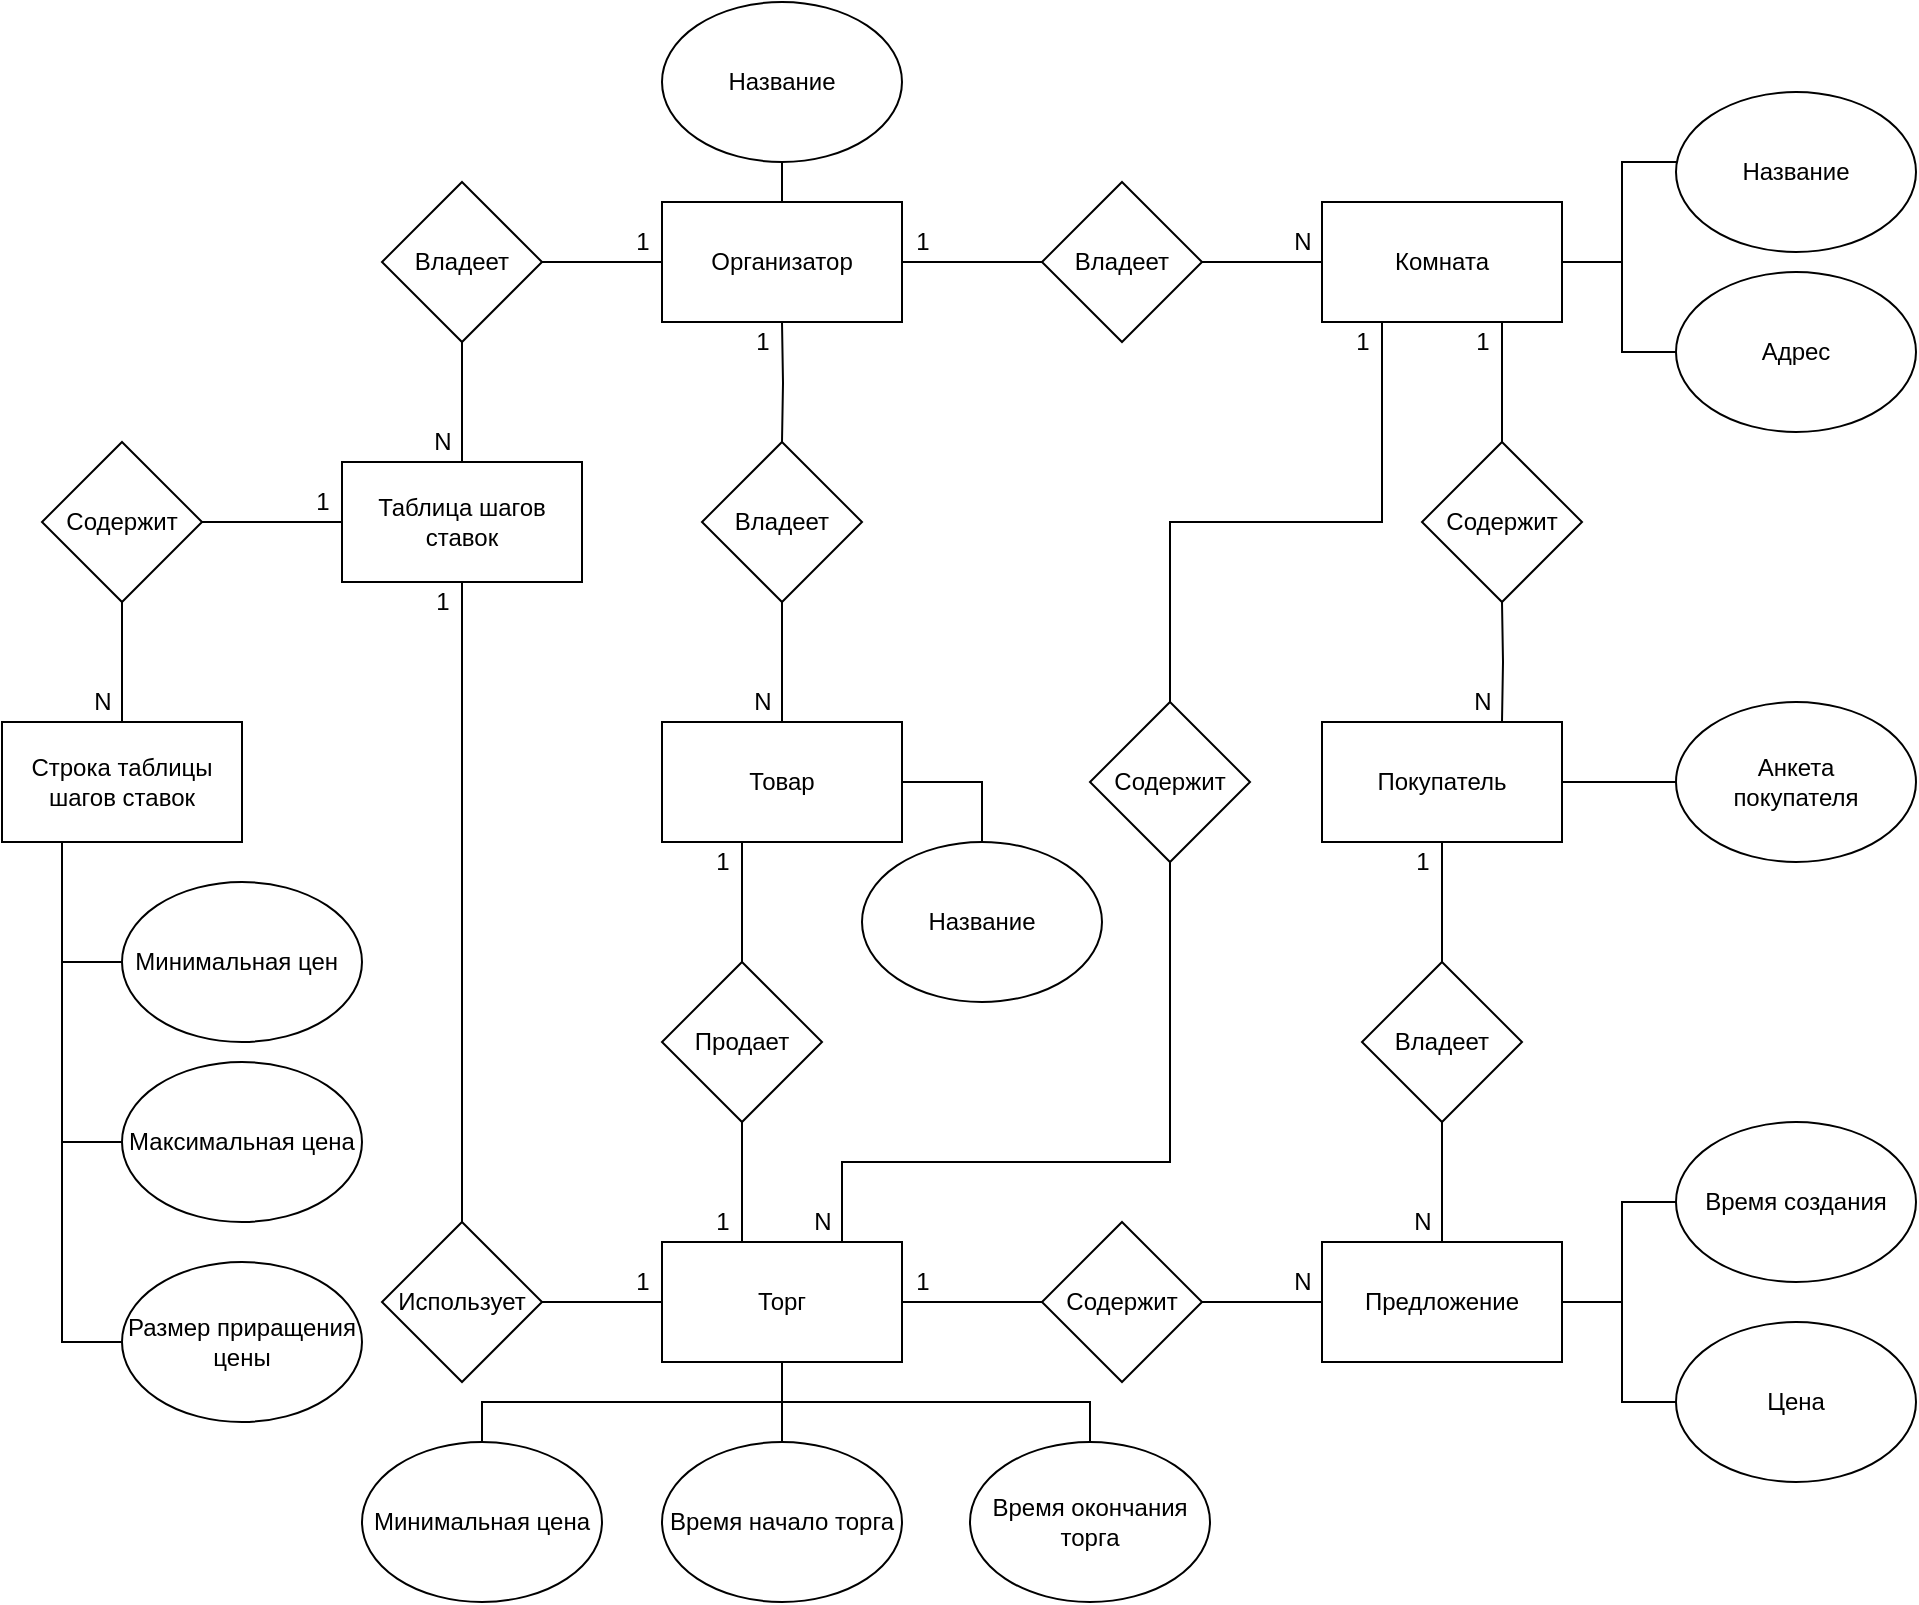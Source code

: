<mxfile version="17.4.0" type="device"><diagram id="Fdl7dnhCFp308bUYp41F" name="Page-1"><mxGraphModel dx="2389" dy="1016" grid="1" gridSize="10" guides="1" tooltips="1" connect="1" arrows="1" fold="1" page="1" pageScale="1" pageWidth="827" pageHeight="1169" math="0" shadow="0"><root><mxCell id="0"/><mxCell id="1" parent="0"/><mxCell id="Uk1p7f-kKm0Apz6JYlS9-4" style="edgeStyle=orthogonalEdgeStyle;rounded=0;orthogonalLoop=1;jettySize=auto;html=1;entryX=0;entryY=0.5;entryDx=0;entryDy=0;endArrow=none;endFill=0;" parent="1" source="Uk1p7f-kKm0Apz6JYlS9-1" target="Uk1p7f-kKm0Apz6JYlS9-3" edge="1"><mxGeometry relative="1" as="geometry"/></mxCell><mxCell id="Uk1p7f-kKm0Apz6JYlS9-10" style="edgeStyle=orthogonalEdgeStyle;rounded=0;orthogonalLoop=1;jettySize=auto;html=1;exitX=0.5;exitY=1;exitDx=0;exitDy=0;endArrow=none;endFill=0;" parent="1" target="Uk1p7f-kKm0Apz6JYlS9-9" edge="1"><mxGeometry relative="1" as="geometry"><mxPoint x="260" y="180" as="sourcePoint"/></mxGeometry></mxCell><mxCell id="Uk1p7f-kKm0Apz6JYlS9-96" style="edgeStyle=orthogonalEdgeStyle;rounded=0;orthogonalLoop=1;jettySize=auto;html=1;exitX=0;exitY=0.5;exitDx=0;exitDy=0;endArrow=none;endFill=0;" parent="1" source="Uk1p7f-kKm0Apz6JYlS9-1" target="Uk1p7f-kKm0Apz6JYlS9-47" edge="1"><mxGeometry relative="1" as="geometry"/></mxCell><mxCell id="Uk1p7f-kKm0Apz6JYlS9-1" value="Организатор" style="rounded=0;whiteSpace=wrap;html=1;" parent="1" vertex="1"><mxGeometry x="200" y="120" width="120" height="60" as="geometry"/></mxCell><mxCell id="Uk1p7f-kKm0Apz6JYlS9-17" style="edgeStyle=orthogonalEdgeStyle;rounded=0;orthogonalLoop=1;jettySize=auto;html=1;endArrow=none;endFill=0;" parent="1" source="Uk1p7f-kKm0Apz6JYlS9-2" target="Uk1p7f-kKm0Apz6JYlS9-16" edge="1"><mxGeometry relative="1" as="geometry"><Array as="points"><mxPoint x="680" y="150"/><mxPoint x="680" y="100"/></Array></mxGeometry></mxCell><mxCell id="Uk1p7f-kKm0Apz6JYlS9-2" value="Комната" style="rounded=0;whiteSpace=wrap;html=1;" parent="1" vertex="1"><mxGeometry x="530" y="120" width="120" height="60" as="geometry"/></mxCell><mxCell id="Uk1p7f-kKm0Apz6JYlS9-5" style="edgeStyle=orthogonalEdgeStyle;rounded=0;orthogonalLoop=1;jettySize=auto;html=1;exitX=1;exitY=0.5;exitDx=0;exitDy=0;endArrow=none;endFill=0;" parent="1" source="Uk1p7f-kKm0Apz6JYlS9-3" target="Uk1p7f-kKm0Apz6JYlS9-2" edge="1"><mxGeometry relative="1" as="geometry"/></mxCell><mxCell id="Uk1p7f-kKm0Apz6JYlS9-3" value="Владеет" style="rhombus;whiteSpace=wrap;html=1;" parent="1" vertex="1"><mxGeometry x="390" y="110" width="80" height="80" as="geometry"/></mxCell><mxCell id="Uk1p7f-kKm0Apz6JYlS9-6" value="1" style="text;html=1;align=center;verticalAlign=middle;resizable=0;points=[];autosize=1;strokeColor=none;fillColor=none;" parent="1" vertex="1"><mxGeometry x="320" y="130" width="20" height="20" as="geometry"/></mxCell><mxCell id="Uk1p7f-kKm0Apz6JYlS9-7" value="N" style="text;html=1;align=center;verticalAlign=middle;resizable=0;points=[];autosize=1;strokeColor=none;fillColor=none;" parent="1" vertex="1"><mxGeometry x="510" y="130" width="20" height="20" as="geometry"/></mxCell><mxCell id="Uk1p7f-kKm0Apz6JYlS9-28" style="edgeStyle=orthogonalEdgeStyle;rounded=0;orthogonalLoop=1;jettySize=auto;html=1;endArrow=none;endFill=0;" parent="1" source="Uk1p7f-kKm0Apz6JYlS9-8" target="Uk1p7f-kKm0Apz6JYlS9-27" edge="1"><mxGeometry relative="1" as="geometry"><Array as="points"><mxPoint x="360" y="410"/></Array></mxGeometry></mxCell><mxCell id="Uk1p7f-kKm0Apz6JYlS9-37" style="edgeStyle=orthogonalEdgeStyle;rounded=0;orthogonalLoop=1;jettySize=auto;html=1;endArrow=none;endFill=0;" parent="1" source="Uk1p7f-kKm0Apz6JYlS9-30" target="Uk1p7f-kKm0Apz6JYlS9-38" edge="1"><mxGeometry relative="1" as="geometry"><mxPoint x="430" y="490" as="targetPoint"/></mxGeometry></mxCell><mxCell id="Uk1p7f-kKm0Apz6JYlS9-8" value="Товар" style="rounded=0;whiteSpace=wrap;html=1;" parent="1" vertex="1"><mxGeometry x="200" y="380" width="120" height="60" as="geometry"/></mxCell><mxCell id="Uk1p7f-kKm0Apz6JYlS9-11" style="edgeStyle=orthogonalEdgeStyle;rounded=0;orthogonalLoop=1;jettySize=auto;html=1;endArrow=none;endFill=0;" parent="1" source="Uk1p7f-kKm0Apz6JYlS9-9" edge="1"><mxGeometry relative="1" as="geometry"><mxPoint x="260" y="380" as="targetPoint"/></mxGeometry></mxCell><mxCell id="Uk1p7f-kKm0Apz6JYlS9-9" value="Владеет" style="rhombus;whiteSpace=wrap;html=1;" parent="1" vertex="1"><mxGeometry x="220" y="240" width="80" height="80" as="geometry"/></mxCell><mxCell id="Uk1p7f-kKm0Apz6JYlS9-12" value="1" style="text;html=1;align=center;verticalAlign=middle;resizable=0;points=[];autosize=1;strokeColor=none;fillColor=none;" parent="1" vertex="1"><mxGeometry x="240" y="180" width="20" height="20" as="geometry"/></mxCell><mxCell id="Uk1p7f-kKm0Apz6JYlS9-13" value="N" style="text;html=1;align=center;verticalAlign=middle;resizable=0;points=[];autosize=1;strokeColor=none;fillColor=none;" parent="1" vertex="1"><mxGeometry x="240" y="360" width="20" height="20" as="geometry"/></mxCell><mxCell id="Uk1p7f-kKm0Apz6JYlS9-15" style="edgeStyle=orthogonalEdgeStyle;rounded=0;orthogonalLoop=1;jettySize=auto;html=1;endArrow=none;endFill=0;" parent="1" source="Uk1p7f-kKm0Apz6JYlS9-14" target="Uk1p7f-kKm0Apz6JYlS9-1" edge="1"><mxGeometry relative="1" as="geometry"/></mxCell><mxCell id="Uk1p7f-kKm0Apz6JYlS9-14" value="Название" style="ellipse;whiteSpace=wrap;html=1;" parent="1" vertex="1"><mxGeometry x="200" y="20" width="120" height="80" as="geometry"/></mxCell><mxCell id="Uk1p7f-kKm0Apz6JYlS9-16" value="Название" style="ellipse;whiteSpace=wrap;html=1;" parent="1" vertex="1"><mxGeometry x="707" y="65" width="120" height="80" as="geometry"/></mxCell><mxCell id="Uk1p7f-kKm0Apz6JYlS9-19" style="rounded=0;orthogonalLoop=1;jettySize=auto;html=1;endArrow=none;endFill=0;edgeStyle=orthogonalEdgeStyle;" parent="1" source="Uk1p7f-kKm0Apz6JYlS9-18" target="Uk1p7f-kKm0Apz6JYlS9-2" edge="1"><mxGeometry relative="1" as="geometry"><Array as="points"><mxPoint x="680" y="195"/><mxPoint x="680" y="150"/></Array></mxGeometry></mxCell><mxCell id="Uk1p7f-kKm0Apz6JYlS9-18" value="Адрес" style="ellipse;whiteSpace=wrap;html=1;" parent="1" vertex="1"><mxGeometry x="707" y="155" width="120" height="80" as="geometry"/></mxCell><mxCell id="Uk1p7f-kKm0Apz6JYlS9-23" style="edgeStyle=orthogonalEdgeStyle;rounded=0;orthogonalLoop=1;jettySize=auto;html=1;endArrow=none;endFill=0;" parent="1" source="Uk1p7f-kKm0Apz6JYlS9-20" edge="1"><mxGeometry relative="1" as="geometry"><mxPoint x="620" y="180" as="targetPoint"/></mxGeometry></mxCell><mxCell id="Uk1p7f-kKm0Apz6JYlS9-20" value="Содержит" style="rhombus;whiteSpace=wrap;html=1;" parent="1" vertex="1"><mxGeometry x="580" y="240" width="80" height="80" as="geometry"/></mxCell><mxCell id="Uk1p7f-kKm0Apz6JYlS9-22" style="edgeStyle=orthogonalEdgeStyle;rounded=0;orthogonalLoop=1;jettySize=auto;html=1;endArrow=none;endFill=0;" parent="1" target="Uk1p7f-kKm0Apz6JYlS9-20" edge="1"><mxGeometry relative="1" as="geometry"><mxPoint x="620" y="380" as="sourcePoint"/></mxGeometry></mxCell><mxCell id="Uk1p7f-kKm0Apz6JYlS9-32" style="edgeStyle=orthogonalEdgeStyle;rounded=0;orthogonalLoop=1;jettySize=auto;html=1;endArrow=none;endFill=0;" parent="1" source="Uk1p7f-kKm0Apz6JYlS9-21" target="Uk1p7f-kKm0Apz6JYlS9-31" edge="1"><mxGeometry relative="1" as="geometry"/></mxCell><mxCell id="Uk1p7f-kKm0Apz6JYlS9-45" style="edgeStyle=orthogonalEdgeStyle;rounded=0;orthogonalLoop=1;jettySize=auto;html=1;endArrow=none;endFill=0;" parent="1" source="Uk1p7f-kKm0Apz6JYlS9-21" target="Uk1p7f-kKm0Apz6JYlS9-44" edge="1"><mxGeometry relative="1" as="geometry"/></mxCell><mxCell id="Uk1p7f-kKm0Apz6JYlS9-21" value="Покупатель" style="rounded=0;whiteSpace=wrap;html=1;" parent="1" vertex="1"><mxGeometry x="530" y="380" width="120" height="60" as="geometry"/></mxCell><mxCell id="Uk1p7f-kKm0Apz6JYlS9-25" value="1" style="text;html=1;align=center;verticalAlign=middle;resizable=0;points=[];autosize=1;strokeColor=none;fillColor=none;" parent="1" vertex="1"><mxGeometry x="600" y="180" width="20" height="20" as="geometry"/></mxCell><mxCell id="Uk1p7f-kKm0Apz6JYlS9-26" value="N" style="text;html=1;align=center;verticalAlign=middle;resizable=0;points=[];autosize=1;strokeColor=none;fillColor=none;" parent="1" vertex="1"><mxGeometry x="600" y="360" width="20" height="20" as="geometry"/></mxCell><mxCell id="Uk1p7f-kKm0Apz6JYlS9-27" value="Название" style="ellipse;whiteSpace=wrap;html=1;" parent="1" vertex="1"><mxGeometry x="300" y="440" width="120" height="80" as="geometry"/></mxCell><mxCell id="Uk1p7f-kKm0Apz6JYlS9-43" style="edgeStyle=orthogonalEdgeStyle;rounded=0;orthogonalLoop=1;jettySize=auto;html=1;entryX=0;entryY=0.5;entryDx=0;entryDy=0;endArrow=none;endFill=0;" parent="1" source="Uk1p7f-kKm0Apz6JYlS9-29" target="Uk1p7f-kKm0Apz6JYlS9-42" edge="1"><mxGeometry relative="1" as="geometry"><Array as="points"><mxPoint x="680" y="670"/><mxPoint x="680" y="720"/></Array></mxGeometry></mxCell><mxCell id="Uk1p7f-kKm0Apz6JYlS9-29" value="Предложение" style="rounded=0;whiteSpace=wrap;html=1;" parent="1" vertex="1"><mxGeometry x="530" y="640" width="120" height="60" as="geometry"/></mxCell><mxCell id="Uk1p7f-kKm0Apz6JYlS9-68" style="edgeStyle=orthogonalEdgeStyle;rounded=0;orthogonalLoop=1;jettySize=auto;html=1;endArrow=none;endFill=0;" parent="1" source="Uk1p7f-kKm0Apz6JYlS9-30" target="Uk1p7f-kKm0Apz6JYlS9-67" edge="1"><mxGeometry relative="1" as="geometry"/></mxCell><mxCell id="kdcx9QrWRDKP-D1OZljw-3" style="edgeStyle=orthogonalEdgeStyle;rounded=0;orthogonalLoop=1;jettySize=auto;html=1;endArrow=none;endFill=0;" edge="1" parent="1" source="Uk1p7f-kKm0Apz6JYlS9-30" target="kdcx9QrWRDKP-D1OZljw-2"><mxGeometry relative="1" as="geometry"><Array as="points"><mxPoint x="290" y="600"/><mxPoint x="454" y="600"/></Array></mxGeometry></mxCell><mxCell id="Uk1p7f-kKm0Apz6JYlS9-30" value="Торг" style="rounded=0;whiteSpace=wrap;html=1;" parent="1" vertex="1"><mxGeometry x="200" y="640" width="120" height="60" as="geometry"/></mxCell><mxCell id="Uk1p7f-kKm0Apz6JYlS9-33" style="edgeStyle=orthogonalEdgeStyle;rounded=0;orthogonalLoop=1;jettySize=auto;html=1;entryX=0.5;entryY=0;entryDx=0;entryDy=0;endArrow=none;endFill=0;" parent="1" source="Uk1p7f-kKm0Apz6JYlS9-31" target="Uk1p7f-kKm0Apz6JYlS9-29" edge="1"><mxGeometry relative="1" as="geometry"/></mxCell><mxCell id="Uk1p7f-kKm0Apz6JYlS9-31" value="Владеет" style="rhombus;whiteSpace=wrap;html=1;" parent="1" vertex="1"><mxGeometry x="550" y="500" width="80" height="80" as="geometry"/></mxCell><mxCell id="Uk1p7f-kKm0Apz6JYlS9-34" value="1" style="text;html=1;align=center;verticalAlign=middle;resizable=0;points=[];autosize=1;strokeColor=none;fillColor=none;" parent="1" vertex="1"><mxGeometry x="570" y="440" width="20" height="20" as="geometry"/></mxCell><mxCell id="Uk1p7f-kKm0Apz6JYlS9-35" value="N" style="text;html=1;align=center;verticalAlign=middle;resizable=0;points=[];autosize=1;strokeColor=none;fillColor=none;" parent="1" vertex="1"><mxGeometry x="570" y="620" width="20" height="20" as="geometry"/></mxCell><mxCell id="Uk1p7f-kKm0Apz6JYlS9-39" style="edgeStyle=orthogonalEdgeStyle;rounded=0;orthogonalLoop=1;jettySize=auto;html=1;entryX=0;entryY=0.5;entryDx=0;entryDy=0;endArrow=none;endFill=0;" parent="1" source="Uk1p7f-kKm0Apz6JYlS9-38" target="Uk1p7f-kKm0Apz6JYlS9-29" edge="1"><mxGeometry relative="1" as="geometry"><Array as="points"><mxPoint x="430" y="670"/></Array></mxGeometry></mxCell><mxCell id="Uk1p7f-kKm0Apz6JYlS9-38" value="Содержит" style="rhombus;whiteSpace=wrap;html=1;" parent="1" vertex="1"><mxGeometry x="390" y="630" width="80" height="80" as="geometry"/></mxCell><mxCell id="Uk1p7f-kKm0Apz6JYlS9-40" value="N" style="text;html=1;align=center;verticalAlign=middle;resizable=0;points=[];autosize=1;strokeColor=none;fillColor=none;" parent="1" vertex="1"><mxGeometry x="510" y="650" width="20" height="20" as="geometry"/></mxCell><mxCell id="Uk1p7f-kKm0Apz6JYlS9-41" value="1" style="text;html=1;align=center;verticalAlign=middle;resizable=0;points=[];autosize=1;strokeColor=none;fillColor=none;" parent="1" vertex="1"><mxGeometry x="320" y="650" width="20" height="20" as="geometry"/></mxCell><mxCell id="Uk1p7f-kKm0Apz6JYlS9-42" value="Цена" style="ellipse;whiteSpace=wrap;html=1;" parent="1" vertex="1"><mxGeometry x="707" y="680" width="120" height="80" as="geometry"/></mxCell><mxCell id="Uk1p7f-kKm0Apz6JYlS9-44" value="Анкета&lt;br&gt;покупателя" style="ellipse;whiteSpace=wrap;html=1;" parent="1" vertex="1"><mxGeometry x="707" y="370" width="120" height="80" as="geometry"/></mxCell><mxCell id="Uk1p7f-kKm0Apz6JYlS9-50" style="edgeStyle=orthogonalEdgeStyle;rounded=0;orthogonalLoop=1;jettySize=auto;html=1;endArrow=none;endFill=0;" parent="1" source="Uk1p7f-kKm0Apz6JYlS9-46" target="Uk1p7f-kKm0Apz6JYlS9-47" edge="1"><mxGeometry relative="1" as="geometry"><Array as="points"><mxPoint x="100" y="340"/><mxPoint x="100" y="340"/></Array></mxGeometry></mxCell><mxCell id="Uk1p7f-kKm0Apz6JYlS9-56" style="edgeStyle=orthogonalEdgeStyle;rounded=0;orthogonalLoop=1;jettySize=auto;html=1;endArrow=none;endFill=0;" parent="1" source="Uk1p7f-kKm0Apz6JYlS9-46" target="Uk1p7f-kKm0Apz6JYlS9-55" edge="1"><mxGeometry relative="1" as="geometry"><Array as="points"><mxPoint x="-70" y="280"/></Array></mxGeometry></mxCell><mxCell id="Uk1p7f-kKm0Apz6JYlS9-46" value="Таблица шагов ставок" style="rounded=0;whiteSpace=wrap;html=1;" parent="1" vertex="1"><mxGeometry x="40" y="250" width="120" height="60" as="geometry"/></mxCell><mxCell id="Uk1p7f-kKm0Apz6JYlS9-47" value="Владеет" style="rhombus;whiteSpace=wrap;html=1;" parent="1" vertex="1"><mxGeometry x="60" y="110" width="80" height="80" as="geometry"/></mxCell><mxCell id="Uk1p7f-kKm0Apz6JYlS9-49" value="1" style="text;html=1;align=center;verticalAlign=middle;resizable=0;points=[];autosize=1;strokeColor=none;fillColor=none;" parent="1" vertex="1"><mxGeometry x="180" y="130" width="20" height="20" as="geometry"/></mxCell><mxCell id="Uk1p7f-kKm0Apz6JYlS9-51" value="N" style="text;html=1;align=center;verticalAlign=middle;resizable=0;points=[];autosize=1;strokeColor=none;fillColor=none;" parent="1" vertex="1"><mxGeometry x="80" y="230" width="20" height="20" as="geometry"/></mxCell><mxCell id="Uk1p7f-kKm0Apz6JYlS9-103" style="edgeStyle=orthogonalEdgeStyle;rounded=0;orthogonalLoop=1;jettySize=auto;html=1;exitX=0.25;exitY=1;exitDx=0;exitDy=0;entryX=0;entryY=0.5;entryDx=0;entryDy=0;endArrow=none;endFill=0;" parent="1" source="Uk1p7f-kKm0Apz6JYlS9-53" target="Uk1p7f-kKm0Apz6JYlS9-60" edge="1"><mxGeometry relative="1" as="geometry"/></mxCell><mxCell id="Uk1p7f-kKm0Apz6JYlS9-104" style="edgeStyle=orthogonalEdgeStyle;rounded=0;orthogonalLoop=1;jettySize=auto;html=1;exitX=0.25;exitY=1;exitDx=0;exitDy=0;entryX=0;entryY=0.5;entryDx=0;entryDy=0;endArrow=none;endFill=0;" parent="1" source="Uk1p7f-kKm0Apz6JYlS9-53" target="Uk1p7f-kKm0Apz6JYlS9-61" edge="1"><mxGeometry relative="1" as="geometry"/></mxCell><mxCell id="Uk1p7f-kKm0Apz6JYlS9-105" style="edgeStyle=orthogonalEdgeStyle;rounded=0;orthogonalLoop=1;jettySize=auto;html=1;exitX=0.25;exitY=1;exitDx=0;exitDy=0;entryX=0;entryY=0.5;entryDx=0;entryDy=0;endArrow=none;endFill=0;" parent="1" source="Uk1p7f-kKm0Apz6JYlS9-53" target="Uk1p7f-kKm0Apz6JYlS9-64" edge="1"><mxGeometry relative="1" as="geometry"/></mxCell><mxCell id="Uk1p7f-kKm0Apz6JYlS9-53" value="Строка таблицы шагов ставок" style="rounded=0;whiteSpace=wrap;html=1;" parent="1" vertex="1"><mxGeometry x="-130" y="380" width="120" height="60" as="geometry"/></mxCell><mxCell id="Uk1p7f-kKm0Apz6JYlS9-57" style="edgeStyle=orthogonalEdgeStyle;rounded=0;orthogonalLoop=1;jettySize=auto;html=1;endArrow=none;endFill=0;" parent="1" source="Uk1p7f-kKm0Apz6JYlS9-55" target="Uk1p7f-kKm0Apz6JYlS9-53" edge="1"><mxGeometry relative="1" as="geometry"/></mxCell><mxCell id="Uk1p7f-kKm0Apz6JYlS9-55" value="Содержит" style="rhombus;whiteSpace=wrap;html=1;" parent="1" vertex="1"><mxGeometry x="-110" y="240" width="80" height="80" as="geometry"/></mxCell><mxCell id="Uk1p7f-kKm0Apz6JYlS9-58" value="1" style="text;html=1;align=center;verticalAlign=middle;resizable=0;points=[];autosize=1;strokeColor=none;fillColor=none;" parent="1" vertex="1"><mxGeometry x="80" y="310" width="20" height="20" as="geometry"/></mxCell><mxCell id="Uk1p7f-kKm0Apz6JYlS9-59" value="N" style="text;html=1;align=center;verticalAlign=middle;resizable=0;points=[];autosize=1;strokeColor=none;fillColor=none;" parent="1" vertex="1"><mxGeometry x="-90" y="360" width="20" height="20" as="geometry"/></mxCell><mxCell id="Uk1p7f-kKm0Apz6JYlS9-60" value="Минимальная цен&lt;span style=&quot;white-space: pre&quot;&gt;&#9;&lt;/span&gt;" style="ellipse;whiteSpace=wrap;html=1;" parent="1" vertex="1"><mxGeometry x="-70" y="460" width="120" height="80" as="geometry"/></mxCell><mxCell id="Uk1p7f-kKm0Apz6JYlS9-61" value="Максимальная цена" style="ellipse;whiteSpace=wrap;html=1;" parent="1" vertex="1"><mxGeometry x="-70" y="550" width="120" height="80" as="geometry"/></mxCell><mxCell id="Uk1p7f-kKm0Apz6JYlS9-64" value="Размер приращения цены" style="ellipse;whiteSpace=wrap;html=1;" parent="1" vertex="1"><mxGeometry x="-70" y="650" width="120" height="80" as="geometry"/></mxCell><mxCell id="Uk1p7f-kKm0Apz6JYlS9-69" style="edgeStyle=orthogonalEdgeStyle;rounded=0;orthogonalLoop=1;jettySize=auto;html=1;endArrow=none;endFill=0;" parent="1" source="Uk1p7f-kKm0Apz6JYlS9-67" target="Uk1p7f-kKm0Apz6JYlS9-46" edge="1"><mxGeometry relative="1" as="geometry"><Array as="points"><mxPoint x="100" y="520"/></Array></mxGeometry></mxCell><mxCell id="Uk1p7f-kKm0Apz6JYlS9-67" value="Использует" style="rhombus;whiteSpace=wrap;html=1;" parent="1" vertex="1"><mxGeometry x="60" y="630" width="80" height="80" as="geometry"/></mxCell><mxCell id="Uk1p7f-kKm0Apz6JYlS9-70" value="1" style="text;html=1;align=center;verticalAlign=middle;resizable=0;points=[];autosize=1;strokeColor=none;fillColor=none;" parent="1" vertex="1"><mxGeometry x="20" y="260" width="20" height="20" as="geometry"/></mxCell><mxCell id="Uk1p7f-kKm0Apz6JYlS9-71" value="1" style="text;html=1;align=center;verticalAlign=middle;resizable=0;points=[];autosize=1;strokeColor=none;fillColor=none;" parent="1" vertex="1"><mxGeometry x="180" y="650" width="20" height="20" as="geometry"/></mxCell><mxCell id="Uk1p7f-kKm0Apz6JYlS9-76" style="edgeStyle=orthogonalEdgeStyle;rounded=0;orthogonalLoop=1;jettySize=auto;html=1;endArrow=none;endFill=0;" parent="1" source="Uk1p7f-kKm0Apz6JYlS9-75" edge="1"><mxGeometry relative="1" as="geometry"><Array as="points"><mxPoint x="240" y="590"/><mxPoint x="240" y="590"/></Array><mxPoint x="240.0" y="640" as="targetPoint"/></mxGeometry></mxCell><mxCell id="Uk1p7f-kKm0Apz6JYlS9-77" style="edgeStyle=orthogonalEdgeStyle;rounded=0;orthogonalLoop=1;jettySize=auto;html=1;exitX=0.5;exitY=0;exitDx=0;exitDy=0;endArrow=none;endFill=0;" parent="1" source="Uk1p7f-kKm0Apz6JYlS9-75" edge="1"><mxGeometry relative="1" as="geometry"><Array as="points"><mxPoint x="240" y="470"/><mxPoint x="240" y="470"/></Array><mxPoint x="240.0" y="440" as="targetPoint"/></mxGeometry></mxCell><mxCell id="Uk1p7f-kKm0Apz6JYlS9-75" value="Продает" style="rhombus;whiteSpace=wrap;html=1;" parent="1" vertex="1"><mxGeometry x="200" y="500" width="80" height="80" as="geometry"/></mxCell><mxCell id="Uk1p7f-kKm0Apz6JYlS9-78" value="1" style="text;html=1;align=center;verticalAlign=middle;resizable=0;points=[];autosize=1;strokeColor=none;fillColor=none;" parent="1" vertex="1"><mxGeometry x="220" y="620" width="20" height="20" as="geometry"/></mxCell><mxCell id="Uk1p7f-kKm0Apz6JYlS9-79" value="1" style="text;html=1;align=center;verticalAlign=middle;resizable=0;points=[];autosize=1;strokeColor=none;fillColor=none;" parent="1" vertex="1"><mxGeometry x="220" y="440" width="20" height="20" as="geometry"/></mxCell><mxCell id="Uk1p7f-kKm0Apz6JYlS9-83" style="edgeStyle=orthogonalEdgeStyle;rounded=0;orthogonalLoop=1;jettySize=auto;html=1;endArrow=none;endFill=0;" parent="1" source="Uk1p7f-kKm0Apz6JYlS9-82" target="Uk1p7f-kKm0Apz6JYlS9-30" edge="1"><mxGeometry relative="1" as="geometry"/></mxCell><mxCell id="Uk1p7f-kKm0Apz6JYlS9-82" value="Время начало торга" style="ellipse;whiteSpace=wrap;html=1;" parent="1" vertex="1"><mxGeometry x="200" y="740" width="120" height="80" as="geometry"/></mxCell><mxCell id="Uk1p7f-kKm0Apz6JYlS9-89" style="edgeStyle=orthogonalEdgeStyle;rounded=0;orthogonalLoop=1;jettySize=auto;html=1;endArrow=none;endFill=0;" parent="1" source="Uk1p7f-kKm0Apz6JYlS9-84" target="Uk1p7f-kKm0Apz6JYlS9-30" edge="1"><mxGeometry relative="1" as="geometry"><Array as="points"><mxPoint x="414" y="720"/><mxPoint x="260" y="720"/></Array></mxGeometry></mxCell><mxCell id="Uk1p7f-kKm0Apz6JYlS9-84" value="Время окончания торга" style="ellipse;whiteSpace=wrap;html=1;" parent="1" vertex="1"><mxGeometry x="354" y="740" width="120" height="80" as="geometry"/></mxCell><mxCell id="Uk1p7f-kKm0Apz6JYlS9-86" style="edgeStyle=orthogonalEdgeStyle;rounded=0;orthogonalLoop=1;jettySize=auto;html=1;endArrow=none;endFill=0;" parent="1" source="Uk1p7f-kKm0Apz6JYlS9-85" target="Uk1p7f-kKm0Apz6JYlS9-29" edge="1"><mxGeometry relative="1" as="geometry"><Array as="points"><mxPoint x="680" y="620"/><mxPoint x="680" y="670"/></Array></mxGeometry></mxCell><mxCell id="Uk1p7f-kKm0Apz6JYlS9-85" value="Время создания" style="ellipse;whiteSpace=wrap;html=1;" parent="1" vertex="1"><mxGeometry x="707" y="580" width="120" height="80" as="geometry"/></mxCell><mxCell id="Uk1p7f-kKm0Apz6JYlS9-92" style="edgeStyle=orthogonalEdgeStyle;rounded=0;orthogonalLoop=1;jettySize=auto;html=1;endArrow=none;endFill=0;" parent="1" source="Uk1p7f-kKm0Apz6JYlS9-90" target="Uk1p7f-kKm0Apz6JYlS9-30" edge="1"><mxGeometry relative="1" as="geometry"><Array as="points"><mxPoint x="110" y="720"/><mxPoint x="260" y="720"/></Array></mxGeometry></mxCell><mxCell id="Uk1p7f-kKm0Apz6JYlS9-90" value="Минимальная цена" style="ellipse;whiteSpace=wrap;html=1;" parent="1" vertex="1"><mxGeometry x="50" y="740" width="120" height="80" as="geometry"/></mxCell><mxCell id="kdcx9QrWRDKP-D1OZljw-5" style="edgeStyle=orthogonalEdgeStyle;rounded=0;orthogonalLoop=1;jettySize=auto;html=1;endArrow=none;endFill=0;" edge="1" parent="1" source="kdcx9QrWRDKP-D1OZljw-2" target="Uk1p7f-kKm0Apz6JYlS9-2"><mxGeometry relative="1" as="geometry"><Array as="points"><mxPoint x="560" y="280"/></Array></mxGeometry></mxCell><mxCell id="kdcx9QrWRDKP-D1OZljw-2" value="Содержит" style="rhombus;whiteSpace=wrap;html=1;" vertex="1" parent="1"><mxGeometry x="414" y="370" width="80" height="80" as="geometry"/></mxCell><mxCell id="kdcx9QrWRDKP-D1OZljw-4" value="N" style="text;html=1;align=center;verticalAlign=middle;resizable=0;points=[];autosize=1;strokeColor=none;fillColor=none;" vertex="1" parent="1"><mxGeometry x="270" y="620" width="20" height="20" as="geometry"/></mxCell><mxCell id="kdcx9QrWRDKP-D1OZljw-6" value="1" style="text;html=1;align=center;verticalAlign=middle;resizable=0;points=[];autosize=1;strokeColor=none;fillColor=none;" vertex="1" parent="1"><mxGeometry x="540" y="180" width="20" height="20" as="geometry"/></mxCell></root></mxGraphModel></diagram></mxfile>